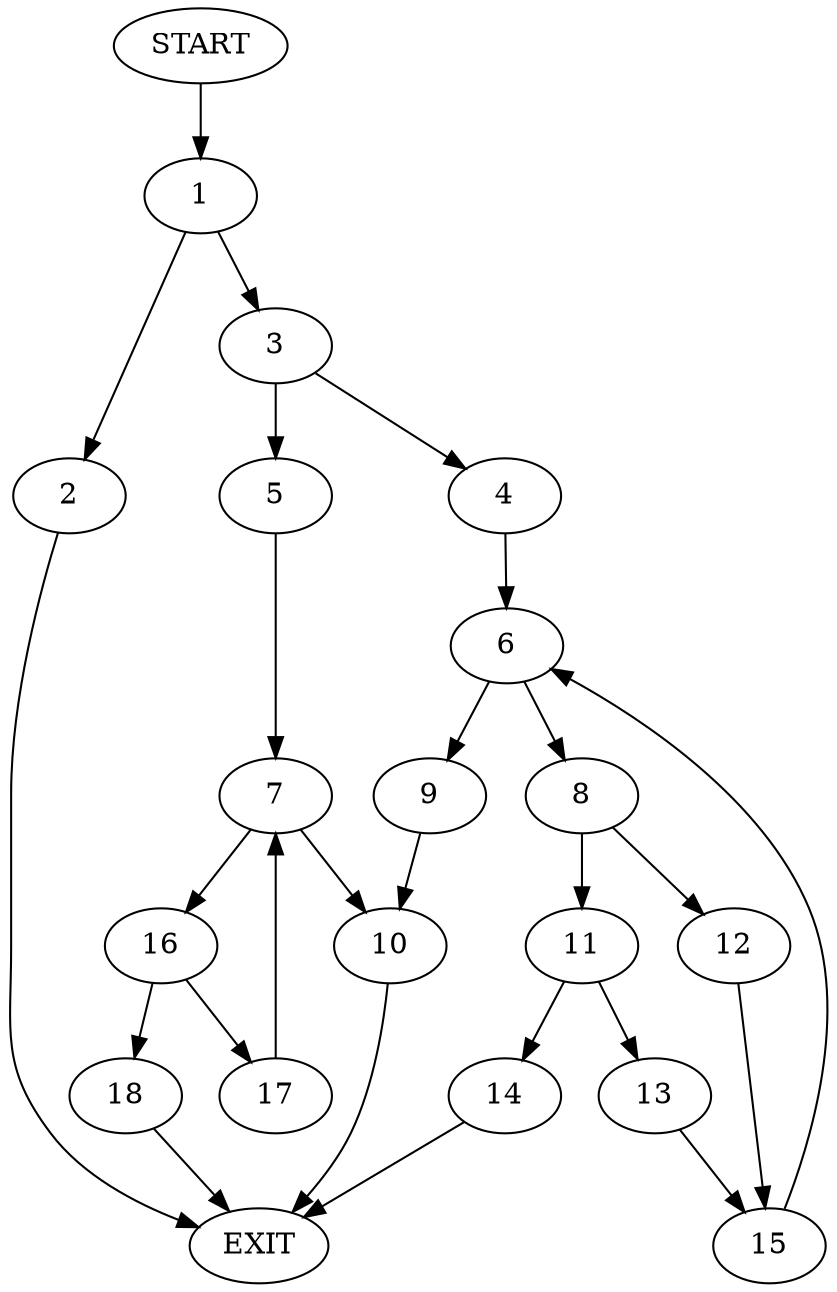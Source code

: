 digraph {
0 [label="START"]
19 [label="EXIT"]
0 -> 1
1 -> 2
1 -> 3
3 -> 4
3 -> 5
2 -> 19
4 -> 6
5 -> 7
6 -> 8
6 -> 9
9 -> 10
8 -> 11
8 -> 12
11 -> 13
11 -> 14
12 -> 15
15 -> 6
13 -> 15
14 -> 19
10 -> 19
7 -> 16
7 -> 10
16 -> 17
16 -> 18
17 -> 7
18 -> 19
}
